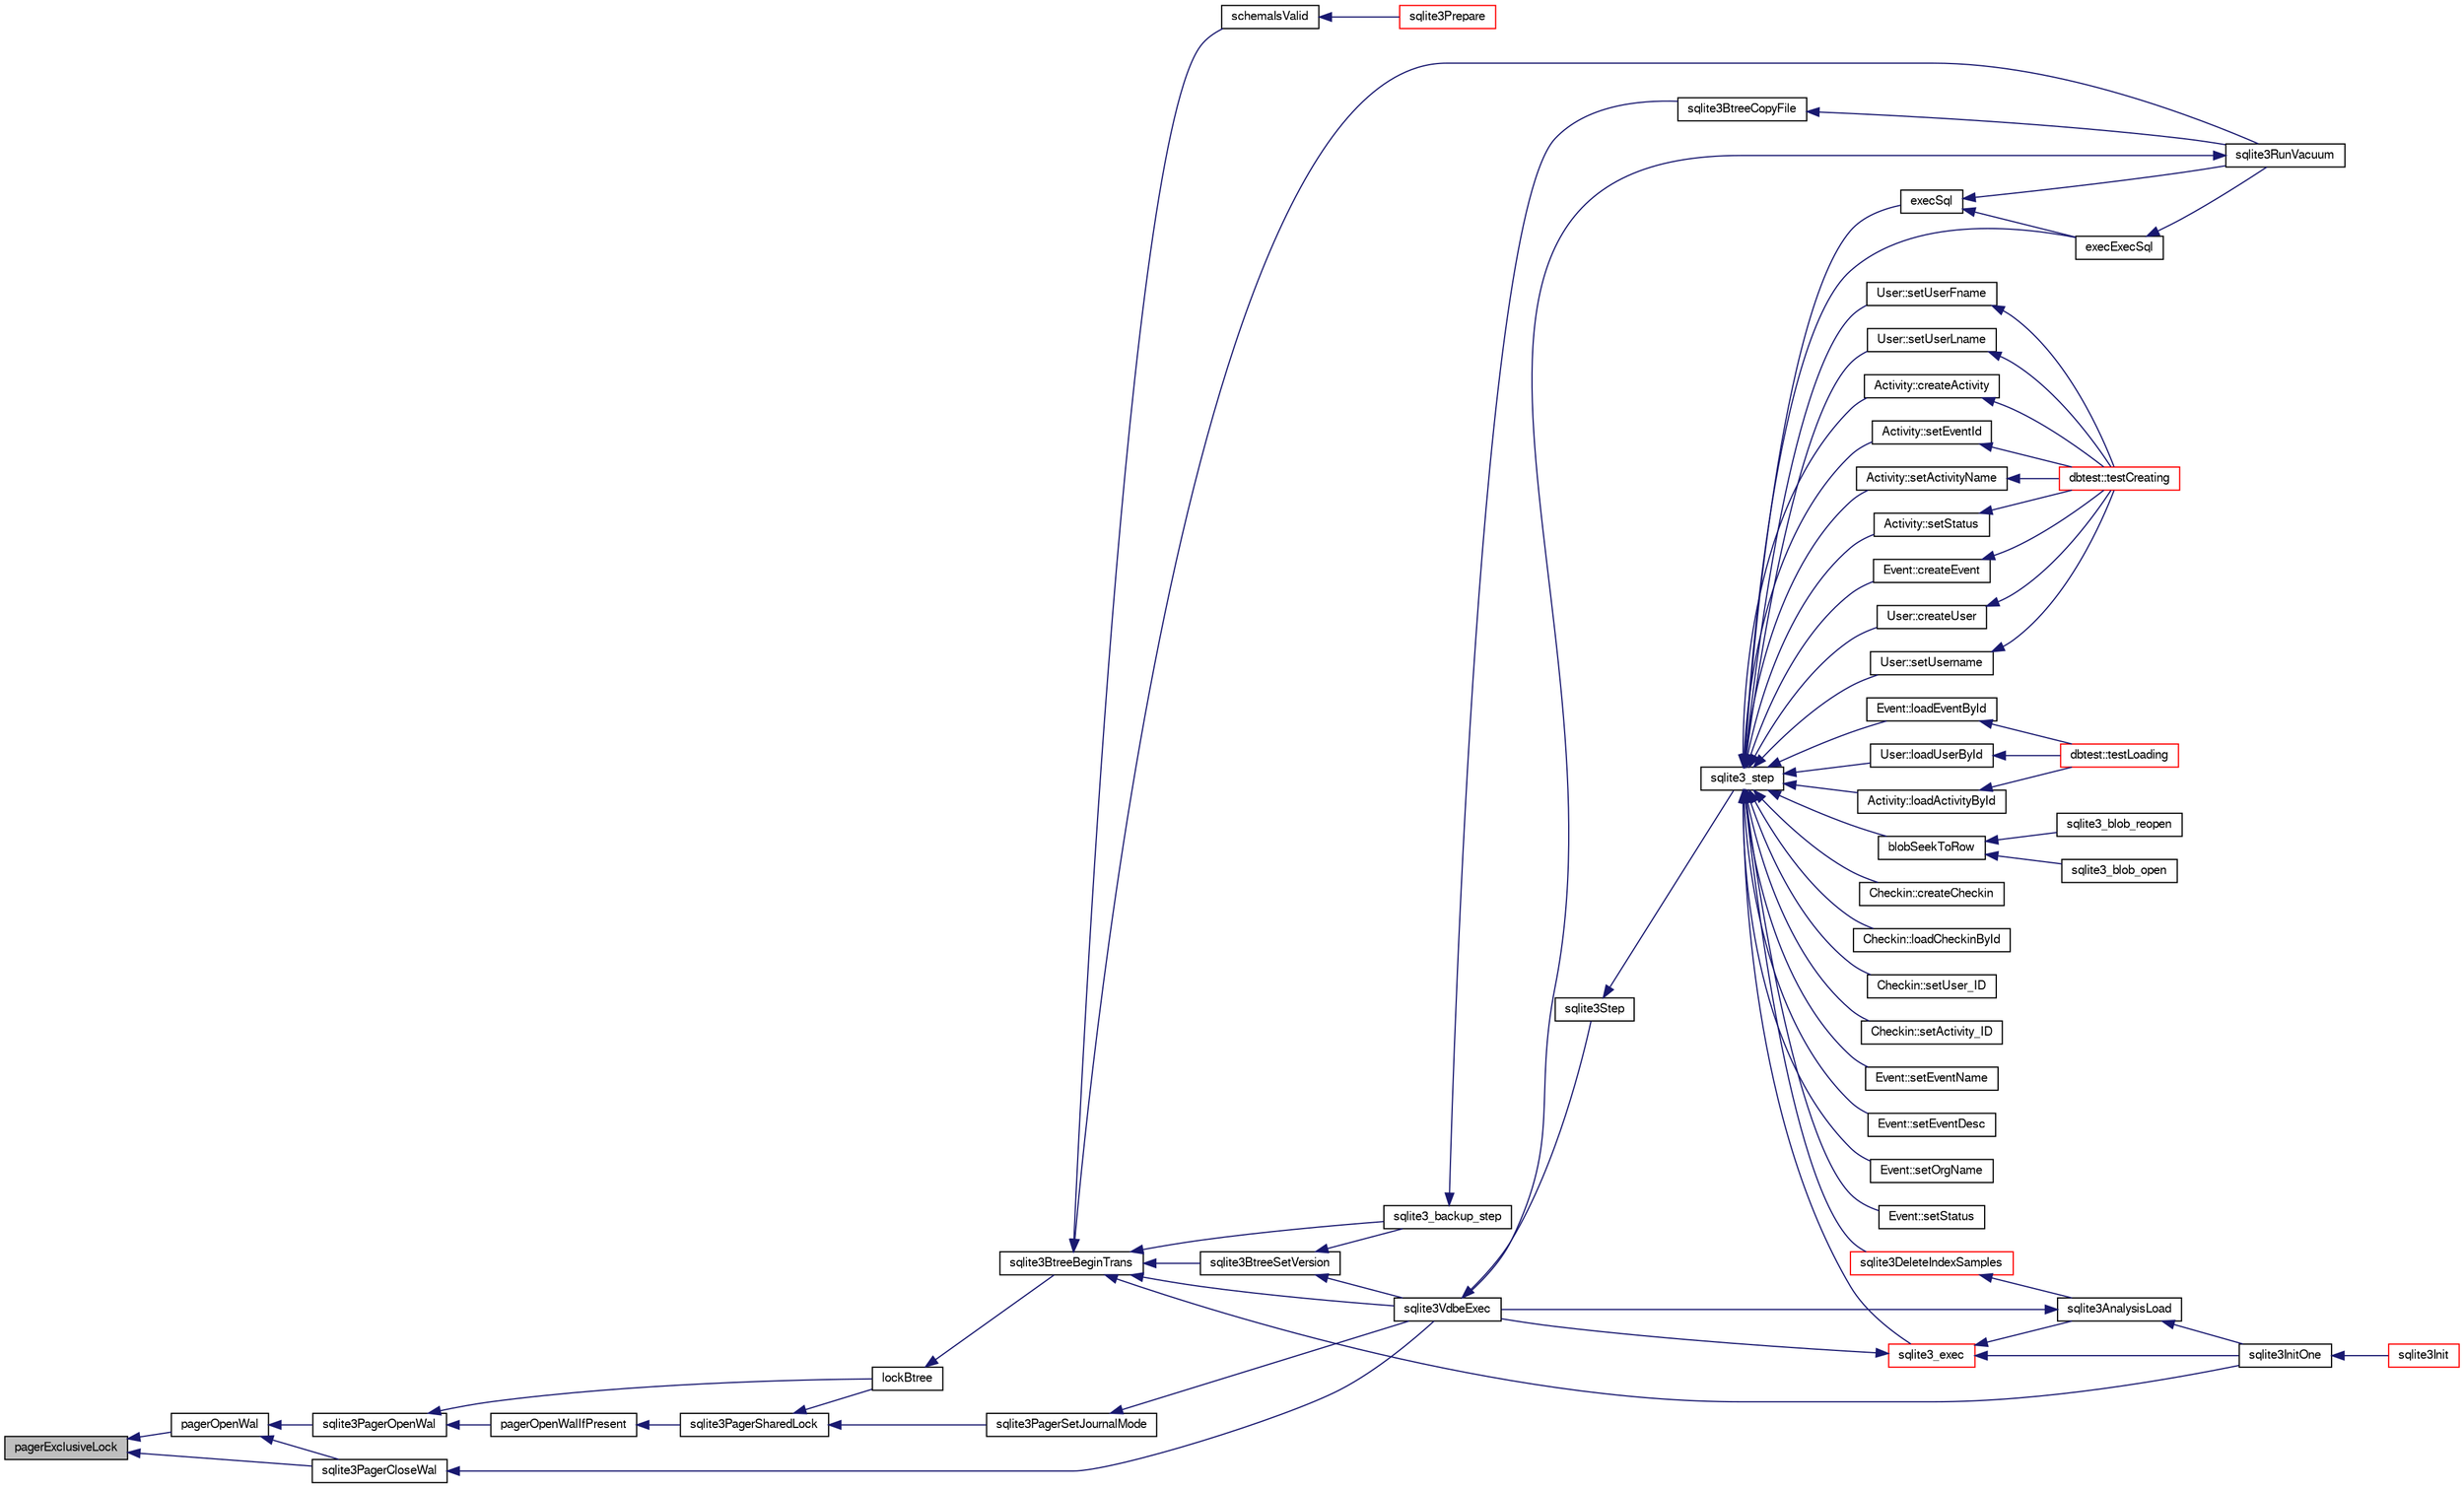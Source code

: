 digraph "pagerExclusiveLock"
{
  edge [fontname="FreeSans",fontsize="10",labelfontname="FreeSans",labelfontsize="10"];
  node [fontname="FreeSans",fontsize="10",shape=record];
  rankdir="LR";
  Node200223 [label="pagerExclusiveLock",height=0.2,width=0.4,color="black", fillcolor="grey75", style="filled", fontcolor="black"];
  Node200223 -> Node200224 [dir="back",color="midnightblue",fontsize="10",style="solid",fontname="FreeSans"];
  Node200224 [label="pagerOpenWal",height=0.2,width=0.4,color="black", fillcolor="white", style="filled",URL="$sqlite3_8c.html#acb6f84b34748805df0403a052d18eaf1"];
  Node200224 -> Node200225 [dir="back",color="midnightblue",fontsize="10",style="solid",fontname="FreeSans"];
  Node200225 [label="sqlite3PagerOpenWal",height=0.2,width=0.4,color="black", fillcolor="white", style="filled",URL="$sqlite3_8c.html#a5e4116ab2def31c2c36e557fc6811d0d"];
  Node200225 -> Node200226 [dir="back",color="midnightblue",fontsize="10",style="solid",fontname="FreeSans"];
  Node200226 [label="pagerOpenWalIfPresent",height=0.2,width=0.4,color="black", fillcolor="white", style="filled",URL="$sqlite3_8c.html#a53aeec46642c01ab2de938e8bd00b0e3"];
  Node200226 -> Node200227 [dir="back",color="midnightblue",fontsize="10",style="solid",fontname="FreeSans"];
  Node200227 [label="sqlite3PagerSharedLock",height=0.2,width=0.4,color="black", fillcolor="white", style="filled",URL="$sqlite3_8c.html#a58c197b629fb6eaacf96c7add57c70df"];
  Node200227 -> Node200228 [dir="back",color="midnightblue",fontsize="10",style="solid",fontname="FreeSans"];
  Node200228 [label="sqlite3PagerSetJournalMode",height=0.2,width=0.4,color="black", fillcolor="white", style="filled",URL="$sqlite3_8c.html#afb929a0a4553cda84de16180ddbd09f7"];
  Node200228 -> Node200229 [dir="back",color="midnightblue",fontsize="10",style="solid",fontname="FreeSans"];
  Node200229 [label="sqlite3VdbeExec",height=0.2,width=0.4,color="black", fillcolor="white", style="filled",URL="$sqlite3_8c.html#a8ce40a614bdc56719c4d642b1e4dfb21"];
  Node200229 -> Node200230 [dir="back",color="midnightblue",fontsize="10",style="solid",fontname="FreeSans"];
  Node200230 [label="sqlite3Step",height=0.2,width=0.4,color="black", fillcolor="white", style="filled",URL="$sqlite3_8c.html#a3f2872e873e2758a4beedad1d5113554"];
  Node200230 -> Node200231 [dir="back",color="midnightblue",fontsize="10",style="solid",fontname="FreeSans"];
  Node200231 [label="sqlite3_step",height=0.2,width=0.4,color="black", fillcolor="white", style="filled",URL="$sqlite3_8h.html#ac1e491ce36b7471eb28387f7d3c74334"];
  Node200231 -> Node200232 [dir="back",color="midnightblue",fontsize="10",style="solid",fontname="FreeSans"];
  Node200232 [label="Activity::createActivity",height=0.2,width=0.4,color="black", fillcolor="white", style="filled",URL="$classActivity.html#a813cc5e52c14ab49b39014c134e3425b"];
  Node200232 -> Node200233 [dir="back",color="midnightblue",fontsize="10",style="solid",fontname="FreeSans"];
  Node200233 [label="dbtest::testCreating",height=0.2,width=0.4,color="red", fillcolor="white", style="filled",URL="$classdbtest.html#a8193e88a7df657069c8a6bd09c8243b7"];
  Node200231 -> Node200235 [dir="back",color="midnightblue",fontsize="10",style="solid",fontname="FreeSans"];
  Node200235 [label="Activity::loadActivityById",height=0.2,width=0.4,color="black", fillcolor="white", style="filled",URL="$classActivity.html#abe4ffb4f08a47212ebf9013259d9e7fd"];
  Node200235 -> Node200236 [dir="back",color="midnightblue",fontsize="10",style="solid",fontname="FreeSans"];
  Node200236 [label="dbtest::testLoading",height=0.2,width=0.4,color="red", fillcolor="white", style="filled",URL="$classdbtest.html#a6f98d82a2c8e2b9040848763504ddae1"];
  Node200231 -> Node200237 [dir="back",color="midnightblue",fontsize="10",style="solid",fontname="FreeSans"];
  Node200237 [label="Activity::setEventId",height=0.2,width=0.4,color="black", fillcolor="white", style="filled",URL="$classActivity.html#adb1d0fd0d08f473e068f0a4086bfa9ca"];
  Node200237 -> Node200233 [dir="back",color="midnightblue",fontsize="10",style="solid",fontname="FreeSans"];
  Node200231 -> Node200238 [dir="back",color="midnightblue",fontsize="10",style="solid",fontname="FreeSans"];
  Node200238 [label="Activity::setActivityName",height=0.2,width=0.4,color="black", fillcolor="white", style="filled",URL="$classActivity.html#a62dc3737b33915a36086f9dd26d16a81"];
  Node200238 -> Node200233 [dir="back",color="midnightblue",fontsize="10",style="solid",fontname="FreeSans"];
  Node200231 -> Node200239 [dir="back",color="midnightblue",fontsize="10",style="solid",fontname="FreeSans"];
  Node200239 [label="Activity::setStatus",height=0.2,width=0.4,color="black", fillcolor="white", style="filled",URL="$classActivity.html#af618135a7738f4d2a7ee147a8ef912ea"];
  Node200239 -> Node200233 [dir="back",color="midnightblue",fontsize="10",style="solid",fontname="FreeSans"];
  Node200231 -> Node200240 [dir="back",color="midnightblue",fontsize="10",style="solid",fontname="FreeSans"];
  Node200240 [label="Checkin::createCheckin",height=0.2,width=0.4,color="black", fillcolor="white", style="filled",URL="$classCheckin.html#a4e40acdf7fff0e607f6de4f24f3a163c"];
  Node200231 -> Node200241 [dir="back",color="midnightblue",fontsize="10",style="solid",fontname="FreeSans"];
  Node200241 [label="Checkin::loadCheckinById",height=0.2,width=0.4,color="black", fillcolor="white", style="filled",URL="$classCheckin.html#a3461f70ea6c68475225f2a07f78a21e0"];
  Node200231 -> Node200242 [dir="back",color="midnightblue",fontsize="10",style="solid",fontname="FreeSans"];
  Node200242 [label="Checkin::setUser_ID",height=0.2,width=0.4,color="black", fillcolor="white", style="filled",URL="$classCheckin.html#a76ab640f4f912876dbebf183db5359c6"];
  Node200231 -> Node200243 [dir="back",color="midnightblue",fontsize="10",style="solid",fontname="FreeSans"];
  Node200243 [label="Checkin::setActivity_ID",height=0.2,width=0.4,color="black", fillcolor="white", style="filled",URL="$classCheckin.html#ab2ff3ec2604ec73a42af25874a00b232"];
  Node200231 -> Node200244 [dir="back",color="midnightblue",fontsize="10",style="solid",fontname="FreeSans"];
  Node200244 [label="Event::createEvent",height=0.2,width=0.4,color="black", fillcolor="white", style="filled",URL="$classEvent.html#a77adb9f4a46ffb32c2d931f0691f5903"];
  Node200244 -> Node200233 [dir="back",color="midnightblue",fontsize="10",style="solid",fontname="FreeSans"];
  Node200231 -> Node200245 [dir="back",color="midnightblue",fontsize="10",style="solid",fontname="FreeSans"];
  Node200245 [label="Event::loadEventById",height=0.2,width=0.4,color="black", fillcolor="white", style="filled",URL="$classEvent.html#afa66cea33f722dbeecb69cc98fdea055"];
  Node200245 -> Node200236 [dir="back",color="midnightblue",fontsize="10",style="solid",fontname="FreeSans"];
  Node200231 -> Node200246 [dir="back",color="midnightblue",fontsize="10",style="solid",fontname="FreeSans"];
  Node200246 [label="Event::setEventName",height=0.2,width=0.4,color="black", fillcolor="white", style="filled",URL="$classEvent.html#a10596b6ca077df05184e30d62b08729d"];
  Node200231 -> Node200247 [dir="back",color="midnightblue",fontsize="10",style="solid",fontname="FreeSans"];
  Node200247 [label="Event::setEventDesc",height=0.2,width=0.4,color="black", fillcolor="white", style="filled",URL="$classEvent.html#ae36b8377dcae792f1c5c4726024c981b"];
  Node200231 -> Node200248 [dir="back",color="midnightblue",fontsize="10",style="solid",fontname="FreeSans"];
  Node200248 [label="Event::setOrgName",height=0.2,width=0.4,color="black", fillcolor="white", style="filled",URL="$classEvent.html#a19aac0f776bd764563a54977656cf680"];
  Node200231 -> Node200249 [dir="back",color="midnightblue",fontsize="10",style="solid",fontname="FreeSans"];
  Node200249 [label="Event::setStatus",height=0.2,width=0.4,color="black", fillcolor="white", style="filled",URL="$classEvent.html#ab0a6b9285af0f4172eb841e2b80f8972"];
  Node200231 -> Node200250 [dir="back",color="midnightblue",fontsize="10",style="solid",fontname="FreeSans"];
  Node200250 [label="blobSeekToRow",height=0.2,width=0.4,color="black", fillcolor="white", style="filled",URL="$sqlite3_8c.html#afff57e13332b98c8a44a7cebe38962ab"];
  Node200250 -> Node200251 [dir="back",color="midnightblue",fontsize="10",style="solid",fontname="FreeSans"];
  Node200251 [label="sqlite3_blob_open",height=0.2,width=0.4,color="black", fillcolor="white", style="filled",URL="$sqlite3_8h.html#adb8ad839a5bdd62a43785132bc7dd518"];
  Node200250 -> Node200252 [dir="back",color="midnightblue",fontsize="10",style="solid",fontname="FreeSans"];
  Node200252 [label="sqlite3_blob_reopen",height=0.2,width=0.4,color="black", fillcolor="white", style="filled",URL="$sqlite3_8h.html#abc77c24fdc0150138490359a94360f7e"];
  Node200231 -> Node200253 [dir="back",color="midnightblue",fontsize="10",style="solid",fontname="FreeSans"];
  Node200253 [label="sqlite3DeleteIndexSamples",height=0.2,width=0.4,color="red", fillcolor="white", style="filled",URL="$sqlite3_8c.html#aaeda0302fbf61397ec009f65bed047ef"];
  Node200253 -> Node200254 [dir="back",color="midnightblue",fontsize="10",style="solid",fontname="FreeSans"];
  Node200254 [label="sqlite3AnalysisLoad",height=0.2,width=0.4,color="black", fillcolor="white", style="filled",URL="$sqlite3_8c.html#a48a2301c27e1d3d68708b9b8761b5a01"];
  Node200254 -> Node200229 [dir="back",color="midnightblue",fontsize="10",style="solid",fontname="FreeSans"];
  Node200254 -> Node200255 [dir="back",color="midnightblue",fontsize="10",style="solid",fontname="FreeSans"];
  Node200255 [label="sqlite3InitOne",height=0.2,width=0.4,color="black", fillcolor="white", style="filled",URL="$sqlite3_8c.html#ac4318b25df65269906b0379251fe9b85"];
  Node200255 -> Node200256 [dir="back",color="midnightblue",fontsize="10",style="solid",fontname="FreeSans"];
  Node200256 [label="sqlite3Init",height=0.2,width=0.4,color="red", fillcolor="white", style="filled",URL="$sqlite3_8c.html#aed74e3dc765631a833f522f425ff5a48"];
  Node200231 -> Node200422 [dir="back",color="midnightblue",fontsize="10",style="solid",fontname="FreeSans"];
  Node200422 [label="sqlite3_exec",height=0.2,width=0.4,color="red", fillcolor="white", style="filled",URL="$sqlite3_8h.html#a97487ec8150e0bcc8fa392ab8f0e24db"];
  Node200422 -> Node200229 [dir="back",color="midnightblue",fontsize="10",style="solid",fontname="FreeSans"];
  Node200422 -> Node200254 [dir="back",color="midnightblue",fontsize="10",style="solid",fontname="FreeSans"];
  Node200422 -> Node200255 [dir="back",color="midnightblue",fontsize="10",style="solid",fontname="FreeSans"];
  Node200231 -> Node200413 [dir="back",color="midnightblue",fontsize="10",style="solid",fontname="FreeSans"];
  Node200413 [label="execSql",height=0.2,width=0.4,color="black", fillcolor="white", style="filled",URL="$sqlite3_8c.html#a7d16651b98a110662f4c265eff0246cb"];
  Node200413 -> Node200414 [dir="back",color="midnightblue",fontsize="10",style="solid",fontname="FreeSans"];
  Node200414 [label="execExecSql",height=0.2,width=0.4,color="black", fillcolor="white", style="filled",URL="$sqlite3_8c.html#ac1be09a6c047f21133d16378d301e0d4"];
  Node200414 -> Node200415 [dir="back",color="midnightblue",fontsize="10",style="solid",fontname="FreeSans"];
  Node200415 [label="sqlite3RunVacuum",height=0.2,width=0.4,color="black", fillcolor="white", style="filled",URL="$sqlite3_8c.html#a5e83ddc7b3e7e8e79ad5d1fc92de1d2f"];
  Node200415 -> Node200229 [dir="back",color="midnightblue",fontsize="10",style="solid",fontname="FreeSans"];
  Node200413 -> Node200415 [dir="back",color="midnightblue",fontsize="10",style="solid",fontname="FreeSans"];
  Node200231 -> Node200414 [dir="back",color="midnightblue",fontsize="10",style="solid",fontname="FreeSans"];
  Node200231 -> Node200416 [dir="back",color="midnightblue",fontsize="10",style="solid",fontname="FreeSans"];
  Node200416 [label="User::createUser",height=0.2,width=0.4,color="black", fillcolor="white", style="filled",URL="$classUser.html#a22ed673939e8cc0a136130b809bba513"];
  Node200416 -> Node200233 [dir="back",color="midnightblue",fontsize="10",style="solid",fontname="FreeSans"];
  Node200231 -> Node200417 [dir="back",color="midnightblue",fontsize="10",style="solid",fontname="FreeSans"];
  Node200417 [label="User::loadUserById",height=0.2,width=0.4,color="black", fillcolor="white", style="filled",URL="$classUser.html#a863377665b7fb83c5547dcf9727f5092"];
  Node200417 -> Node200236 [dir="back",color="midnightblue",fontsize="10",style="solid",fontname="FreeSans"];
  Node200231 -> Node200418 [dir="back",color="midnightblue",fontsize="10",style="solid",fontname="FreeSans"];
  Node200418 [label="User::setUsername",height=0.2,width=0.4,color="black", fillcolor="white", style="filled",URL="$classUser.html#aa0497022a136cb78de785b0a39ae60b1"];
  Node200418 -> Node200233 [dir="back",color="midnightblue",fontsize="10",style="solid",fontname="FreeSans"];
  Node200231 -> Node200419 [dir="back",color="midnightblue",fontsize="10",style="solid",fontname="FreeSans"];
  Node200419 [label="User::setUserFname",height=0.2,width=0.4,color="black", fillcolor="white", style="filled",URL="$classUser.html#a72657eb55cd0ca437b4841a43f19912f"];
  Node200419 -> Node200233 [dir="back",color="midnightblue",fontsize="10",style="solid",fontname="FreeSans"];
  Node200231 -> Node200420 [dir="back",color="midnightblue",fontsize="10",style="solid",fontname="FreeSans"];
  Node200420 [label="User::setUserLname",height=0.2,width=0.4,color="black", fillcolor="white", style="filled",URL="$classUser.html#aa25973387e5afe1aa6f60dd6545e33b5"];
  Node200420 -> Node200233 [dir="back",color="midnightblue",fontsize="10",style="solid",fontname="FreeSans"];
  Node200227 -> Node200490 [dir="back",color="midnightblue",fontsize="10",style="solid",fontname="FreeSans"];
  Node200490 [label="lockBtree",height=0.2,width=0.4,color="black", fillcolor="white", style="filled",URL="$sqlite3_8c.html#a5b808194d3178be15705a420265cee9d"];
  Node200490 -> Node200491 [dir="back",color="midnightblue",fontsize="10",style="solid",fontname="FreeSans"];
  Node200491 [label="sqlite3BtreeBeginTrans",height=0.2,width=0.4,color="black", fillcolor="white", style="filled",URL="$sqlite3_8c.html#a52d6706df15c67c22aa7d0e290c16bf5"];
  Node200491 -> Node200492 [dir="back",color="midnightblue",fontsize="10",style="solid",fontname="FreeSans"];
  Node200492 [label="sqlite3BtreeSetVersion",height=0.2,width=0.4,color="black", fillcolor="white", style="filled",URL="$sqlite3_8c.html#a2db3061b5c557699a47415ca0342ba01"];
  Node200492 -> Node200442 [dir="back",color="midnightblue",fontsize="10",style="solid",fontname="FreeSans"];
  Node200442 [label="sqlite3_backup_step",height=0.2,width=0.4,color="black", fillcolor="white", style="filled",URL="$sqlite3_8h.html#a1699b75e98d082eebc465a9e64c35269"];
  Node200442 -> Node200443 [dir="back",color="midnightblue",fontsize="10",style="solid",fontname="FreeSans"];
  Node200443 [label="sqlite3BtreeCopyFile",height=0.2,width=0.4,color="black", fillcolor="white", style="filled",URL="$sqlite3_8c.html#a4d9e19a79f0d5c1dfcef0bd137ae83f9"];
  Node200443 -> Node200415 [dir="back",color="midnightblue",fontsize="10",style="solid",fontname="FreeSans"];
  Node200492 -> Node200229 [dir="back",color="midnightblue",fontsize="10",style="solid",fontname="FreeSans"];
  Node200491 -> Node200442 [dir="back",color="midnightblue",fontsize="10",style="solid",fontname="FreeSans"];
  Node200491 -> Node200229 [dir="back",color="midnightblue",fontsize="10",style="solid",fontname="FreeSans"];
  Node200491 -> Node200255 [dir="back",color="midnightblue",fontsize="10",style="solid",fontname="FreeSans"];
  Node200491 -> Node200440 [dir="back",color="midnightblue",fontsize="10",style="solid",fontname="FreeSans"];
  Node200440 [label="schemaIsValid",height=0.2,width=0.4,color="black", fillcolor="white", style="filled",URL="$sqlite3_8c.html#a7c466fe28e7ca6f46b8bf72c46d9738d"];
  Node200440 -> Node200408 [dir="back",color="midnightblue",fontsize="10",style="solid",fontname="FreeSans"];
  Node200408 [label="sqlite3Prepare",height=0.2,width=0.4,color="red", fillcolor="white", style="filled",URL="$sqlite3_8c.html#acb25890858d0bf4b12eb7aae569f0c7b"];
  Node200491 -> Node200415 [dir="back",color="midnightblue",fontsize="10",style="solid",fontname="FreeSans"];
  Node200225 -> Node200490 [dir="back",color="midnightblue",fontsize="10",style="solid",fontname="FreeSans"];
  Node200224 -> Node200493 [dir="back",color="midnightblue",fontsize="10",style="solid",fontname="FreeSans"];
  Node200493 [label="sqlite3PagerCloseWal",height=0.2,width=0.4,color="black", fillcolor="white", style="filled",URL="$sqlite3_8c.html#ac62d7d3d29214a7cad25fdd88e7c7a74"];
  Node200493 -> Node200229 [dir="back",color="midnightblue",fontsize="10",style="solid",fontname="FreeSans"];
  Node200223 -> Node200493 [dir="back",color="midnightblue",fontsize="10",style="solid",fontname="FreeSans"];
}
